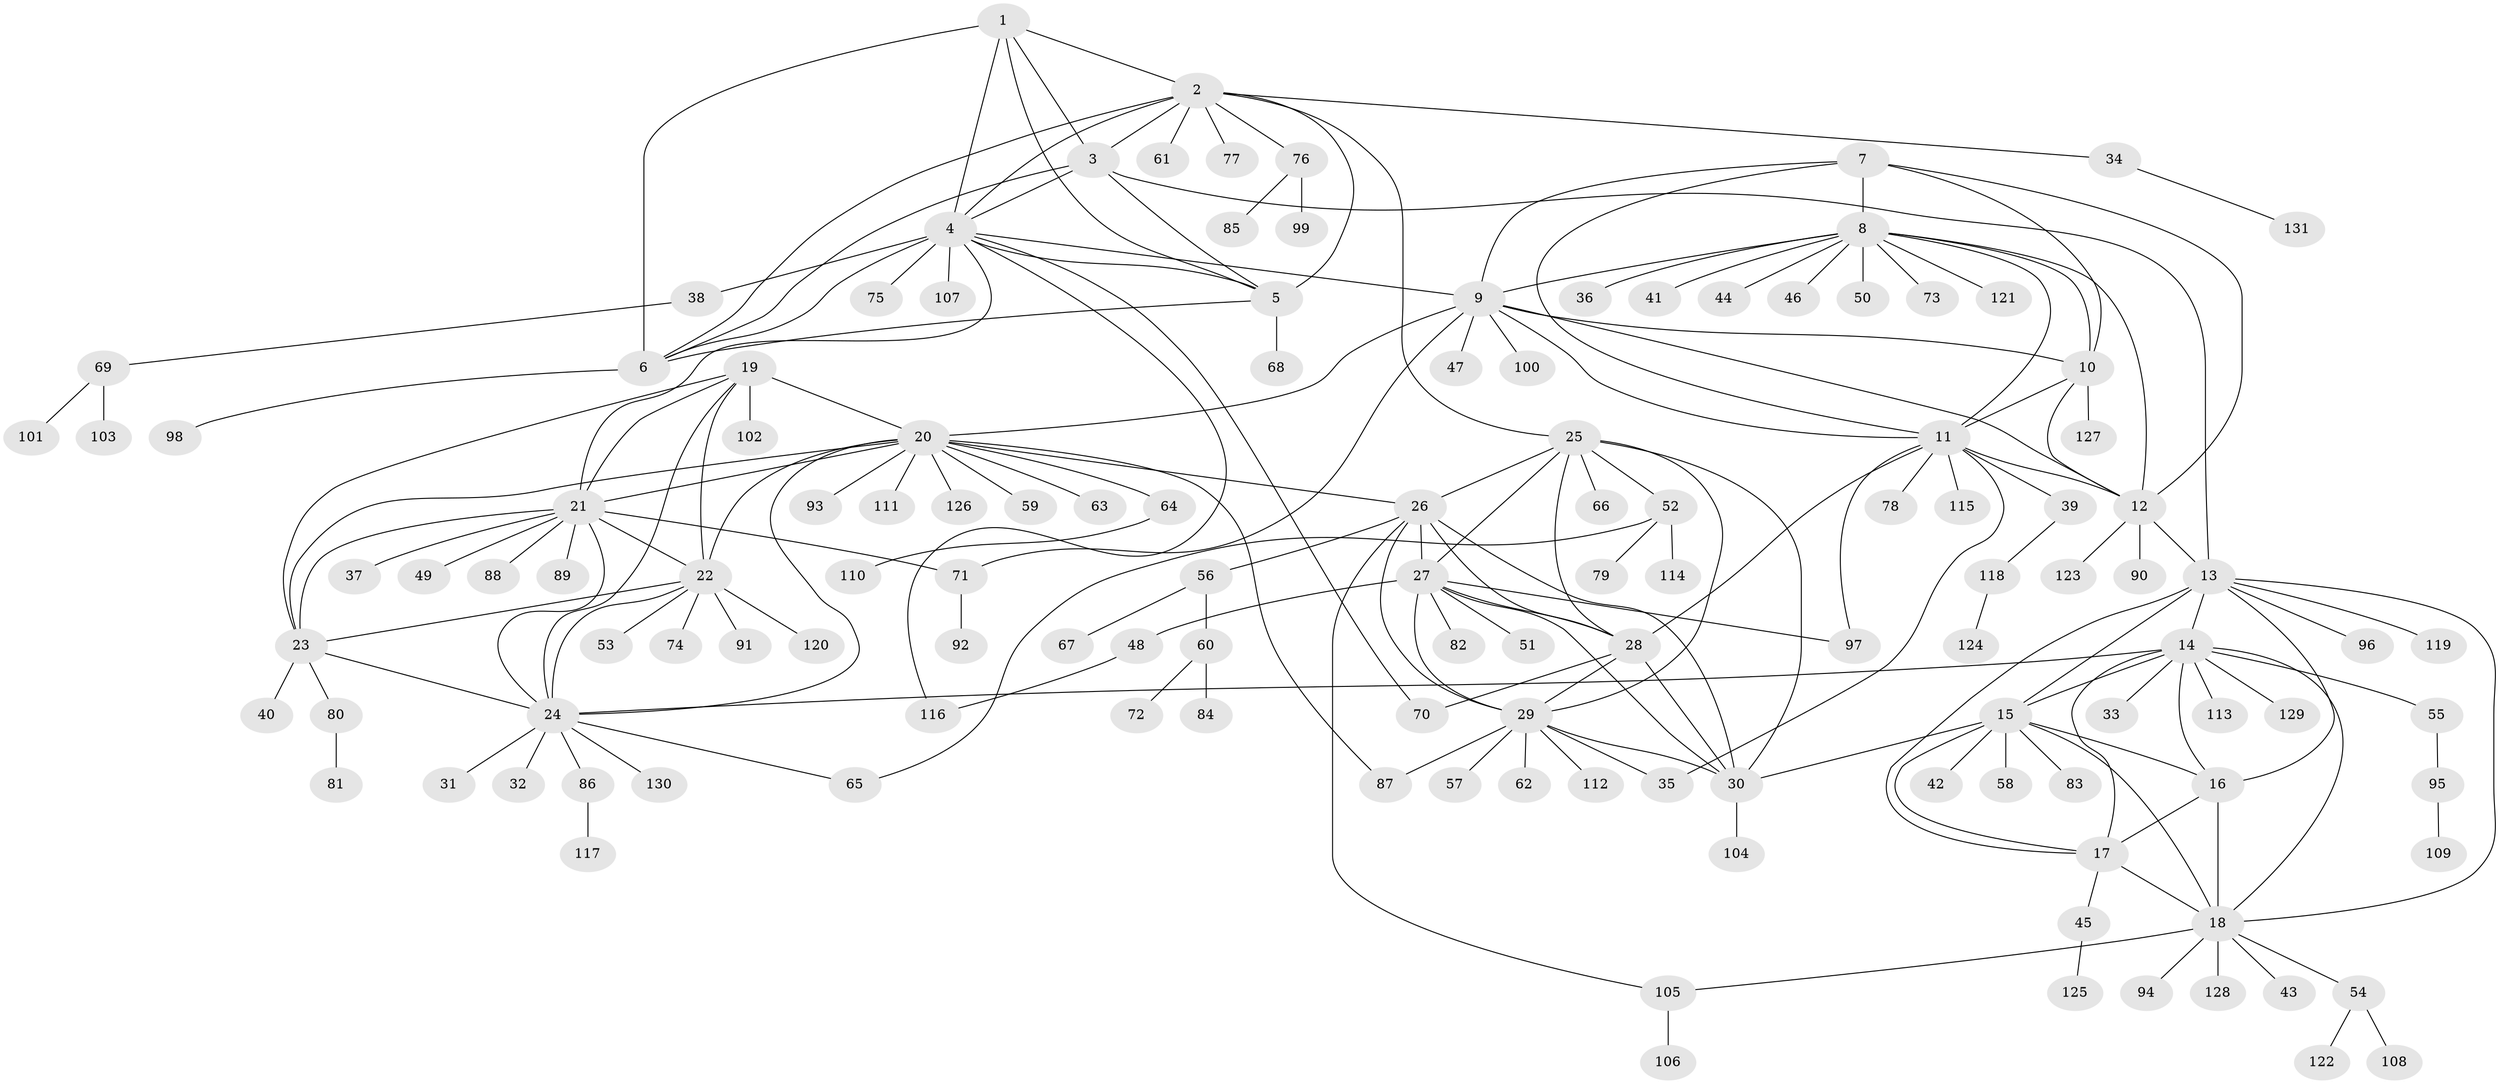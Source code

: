 // coarse degree distribution, {4: 0.02040816326530612, 7: 0.030612244897959183, 5: 0.04081632653061224, 10: 0.030612244897959183, 11: 0.01020408163265306, 6: 0.030612244897959183, 8: 0.030612244897959183, 9: 0.02040816326530612, 13: 0.01020408163265306, 14: 0.01020408163265306, 1: 0.6122448979591837, 2: 0.12244897959183673, 3: 0.030612244897959183}
// Generated by graph-tools (version 1.1) at 2025/24/03/03/25 07:24:10]
// undirected, 131 vertices, 194 edges
graph export_dot {
graph [start="1"]
  node [color=gray90,style=filled];
  1;
  2;
  3;
  4;
  5;
  6;
  7;
  8;
  9;
  10;
  11;
  12;
  13;
  14;
  15;
  16;
  17;
  18;
  19;
  20;
  21;
  22;
  23;
  24;
  25;
  26;
  27;
  28;
  29;
  30;
  31;
  32;
  33;
  34;
  35;
  36;
  37;
  38;
  39;
  40;
  41;
  42;
  43;
  44;
  45;
  46;
  47;
  48;
  49;
  50;
  51;
  52;
  53;
  54;
  55;
  56;
  57;
  58;
  59;
  60;
  61;
  62;
  63;
  64;
  65;
  66;
  67;
  68;
  69;
  70;
  71;
  72;
  73;
  74;
  75;
  76;
  77;
  78;
  79;
  80;
  81;
  82;
  83;
  84;
  85;
  86;
  87;
  88;
  89;
  90;
  91;
  92;
  93;
  94;
  95;
  96;
  97;
  98;
  99;
  100;
  101;
  102;
  103;
  104;
  105;
  106;
  107;
  108;
  109;
  110;
  111;
  112;
  113;
  114;
  115;
  116;
  117;
  118;
  119;
  120;
  121;
  122;
  123;
  124;
  125;
  126;
  127;
  128;
  129;
  130;
  131;
  1 -- 2;
  1 -- 3;
  1 -- 4;
  1 -- 5;
  1 -- 6;
  2 -- 3;
  2 -- 4;
  2 -- 5;
  2 -- 6;
  2 -- 25;
  2 -- 34;
  2 -- 61;
  2 -- 76;
  2 -- 77;
  3 -- 4;
  3 -- 5;
  3 -- 6;
  3 -- 13;
  4 -- 5;
  4 -- 6;
  4 -- 9;
  4 -- 21;
  4 -- 38;
  4 -- 70;
  4 -- 75;
  4 -- 107;
  4 -- 116;
  5 -- 6;
  5 -- 68;
  6 -- 98;
  7 -- 8;
  7 -- 9;
  7 -- 10;
  7 -- 11;
  7 -- 12;
  8 -- 9;
  8 -- 10;
  8 -- 11;
  8 -- 12;
  8 -- 36;
  8 -- 41;
  8 -- 44;
  8 -- 46;
  8 -- 50;
  8 -- 73;
  8 -- 121;
  9 -- 10;
  9 -- 11;
  9 -- 12;
  9 -- 20;
  9 -- 47;
  9 -- 71;
  9 -- 100;
  10 -- 11;
  10 -- 12;
  10 -- 127;
  11 -- 12;
  11 -- 28;
  11 -- 35;
  11 -- 39;
  11 -- 78;
  11 -- 97;
  11 -- 115;
  12 -- 13;
  12 -- 90;
  12 -- 123;
  13 -- 14;
  13 -- 15;
  13 -- 16;
  13 -- 17;
  13 -- 18;
  13 -- 96;
  13 -- 119;
  14 -- 15;
  14 -- 16;
  14 -- 17;
  14 -- 18;
  14 -- 24;
  14 -- 33;
  14 -- 55;
  14 -- 113;
  14 -- 129;
  15 -- 16;
  15 -- 17;
  15 -- 18;
  15 -- 30;
  15 -- 42;
  15 -- 58;
  15 -- 83;
  16 -- 17;
  16 -- 18;
  17 -- 18;
  17 -- 45;
  18 -- 43;
  18 -- 54;
  18 -- 94;
  18 -- 105;
  18 -- 128;
  19 -- 20;
  19 -- 21;
  19 -- 22;
  19 -- 23;
  19 -- 24;
  19 -- 102;
  20 -- 21;
  20 -- 22;
  20 -- 23;
  20 -- 24;
  20 -- 26;
  20 -- 59;
  20 -- 63;
  20 -- 64;
  20 -- 87;
  20 -- 93;
  20 -- 111;
  20 -- 126;
  21 -- 22;
  21 -- 23;
  21 -- 24;
  21 -- 37;
  21 -- 49;
  21 -- 71;
  21 -- 88;
  21 -- 89;
  22 -- 23;
  22 -- 24;
  22 -- 53;
  22 -- 74;
  22 -- 91;
  22 -- 120;
  23 -- 24;
  23 -- 40;
  23 -- 80;
  24 -- 31;
  24 -- 32;
  24 -- 65;
  24 -- 86;
  24 -- 130;
  25 -- 26;
  25 -- 27;
  25 -- 28;
  25 -- 29;
  25 -- 30;
  25 -- 52;
  25 -- 66;
  26 -- 27;
  26 -- 28;
  26 -- 29;
  26 -- 30;
  26 -- 56;
  26 -- 105;
  27 -- 28;
  27 -- 29;
  27 -- 30;
  27 -- 48;
  27 -- 51;
  27 -- 82;
  27 -- 97;
  28 -- 29;
  28 -- 30;
  28 -- 70;
  29 -- 30;
  29 -- 35;
  29 -- 57;
  29 -- 62;
  29 -- 87;
  29 -- 112;
  30 -- 104;
  34 -- 131;
  38 -- 69;
  39 -- 118;
  45 -- 125;
  48 -- 116;
  52 -- 65;
  52 -- 79;
  52 -- 114;
  54 -- 108;
  54 -- 122;
  55 -- 95;
  56 -- 60;
  56 -- 67;
  60 -- 72;
  60 -- 84;
  64 -- 110;
  69 -- 101;
  69 -- 103;
  71 -- 92;
  76 -- 85;
  76 -- 99;
  80 -- 81;
  86 -- 117;
  95 -- 109;
  105 -- 106;
  118 -- 124;
}

